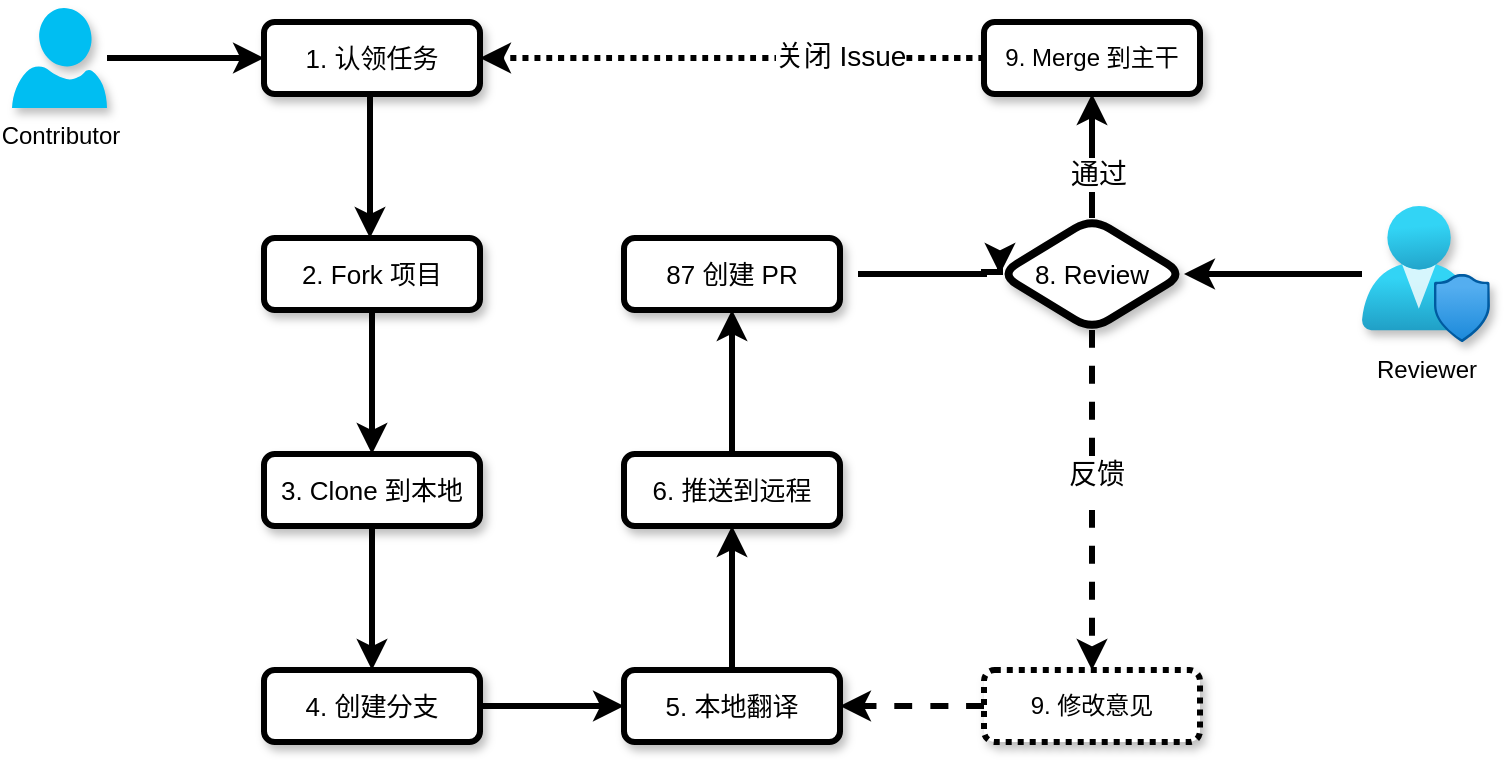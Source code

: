 <mxfile version="13.10.0" type="embed">
    <diagram id="gZoGUSCtDYWYELNRCuLn" name="Page-1">
        <mxGraphModel dx="367" dy="875" grid="1" gridSize="9" guides="1" tooltips="1" connect="1" arrows="1" fold="1" page="1" pageScale="1" pageWidth="850" pageHeight="1100" math="0" shadow="0">
            <root>
                <mxCell id="0"/>
                <mxCell id="1" parent="0"/>
                <mxCell id="29" value="" style="edgeStyle=orthogonalEdgeStyle;rounded=0;orthogonalLoop=1;jettySize=auto;html=1;exitX=0.5;exitY=1;exitDx=0;exitDy=0;strokeWidth=3;" parent="1" edge="1">
                    <mxGeometry relative="1" as="geometry">
                        <mxPoint x="258" y="108" as="sourcePoint"/>
                        <mxPoint x="258" y="180" as="targetPoint"/>
                    </mxGeometry>
                </mxCell>
                <mxCell id="2" value="&lt;font style=&quot;font-size: 13px&quot;&gt;1. 认领任务&lt;/font&gt;" style="rounded=1;whiteSpace=wrap;html=1;strokeWidth=3;shadow=1;sketch=0;glass=0;" parent="1" vertex="1">
                    <mxGeometry x="205" y="72" width="108" height="36" as="geometry"/>
                </mxCell>
                <mxCell id="26" style="edgeStyle=orthogonalEdgeStyle;rounded=0;orthogonalLoop=1;jettySize=auto;html=1;strokeWidth=3;" parent="1" source="13" target="2" edge="1">
                    <mxGeometry relative="1" as="geometry"/>
                </mxCell>
                <mxCell id="13" value="Contributor" style="verticalLabelPosition=bottom;html=1;verticalAlign=top;align=center;strokeColor=none;fillColor=#00BEF2;shape=mxgraph.azure.user;rounded=1;shadow=1;sketch=0;" parent="1" vertex="1">
                    <mxGeometry x="79" y="65" width="47.5" height="50" as="geometry"/>
                </mxCell>
                <mxCell id="55" style="edgeStyle=orthogonalEdgeStyle;curved=1;orthogonalLoop=1;jettySize=auto;html=1;entryX=1;entryY=0.5;entryDx=0;entryDy=0;strokeWidth=3;" parent="1" source="19" target="48" edge="1">
                    <mxGeometry relative="1" as="geometry"/>
                </mxCell>
                <mxCell id="19" value="Reviewer" style="aspect=fixed;html=1;points=[];align=center;image;fontSize=12;image=img/lib/azure2/management_governance/User_Privacy.svg;rounded=1;shadow=1;glass=0;sketch=0;strokeWidth=3;" parent="1" vertex="1">
                    <mxGeometry x="754" y="164" width="64" height="68" as="geometry"/>
                </mxCell>
                <mxCell id="31" style="edgeStyle=orthogonalEdgeStyle;rounded=0;orthogonalLoop=1;jettySize=auto;html=1;exitX=0.5;exitY=1;exitDx=0;exitDy=0;entryX=0.5;entryY=0;entryDx=0;entryDy=0;strokeWidth=3;" parent="1" source="28" target="30" edge="1">
                    <mxGeometry relative="1" as="geometry"/>
                </mxCell>
                <mxCell id="28" value="&lt;span style=&quot;font-size: 13px&quot;&gt;2. Fork 项目&lt;/span&gt;" style="rounded=1;whiteSpace=wrap;html=1;strokeWidth=3;shadow=1;sketch=0;glass=0;" parent="1" vertex="1">
                    <mxGeometry x="205" y="180" width="108" height="36" as="geometry"/>
                </mxCell>
                <mxCell id="33" style="edgeStyle=orthogonalEdgeStyle;rounded=0;orthogonalLoop=1;jettySize=auto;html=1;entryX=0.5;entryY=0;entryDx=0;entryDy=0;strokeWidth=3;" parent="1" source="30" target="32" edge="1">
                    <mxGeometry relative="1" as="geometry"/>
                </mxCell>
                <mxCell id="30" value="&lt;span style=&quot;font-size: 13px&quot;&gt;3. Clone 到本地&lt;/span&gt;" style="rounded=1;whiteSpace=wrap;html=1;strokeWidth=3;shadow=1;sketch=0;glass=0;" parent="1" vertex="1">
                    <mxGeometry x="205" y="288" width="108" height="36" as="geometry"/>
                </mxCell>
                <mxCell id="35" style="edgeStyle=orthogonalEdgeStyle;rounded=0;orthogonalLoop=1;jettySize=auto;html=1;exitX=1;exitY=0.5;exitDx=0;exitDy=0;entryX=0;entryY=0.5;entryDx=0;entryDy=0;strokeWidth=3;" parent="1" source="32" target="34" edge="1">
                    <mxGeometry relative="1" as="geometry"/>
                </mxCell>
                <mxCell id="32" value="&lt;span style=&quot;font-size: 13px&quot;&gt;4. 创建分支&lt;/span&gt;" style="rounded=1;whiteSpace=wrap;html=1;strokeWidth=3;shadow=1;sketch=0;glass=0;" parent="1" vertex="1">
                    <mxGeometry x="205" y="396" width="108" height="36" as="geometry"/>
                </mxCell>
                <mxCell id="43" style="edgeStyle=orthogonalEdgeStyle;rounded=0;orthogonalLoop=1;jettySize=auto;html=1;exitX=0.5;exitY=0;exitDx=0;exitDy=0;entryX=0.5;entryY=1;entryDx=0;entryDy=0;strokeWidth=3;" parent="1" source="34" target="40" edge="1">
                    <mxGeometry relative="1" as="geometry"/>
                </mxCell>
                <mxCell id="34" value="&lt;span style=&quot;font-size: 13px&quot;&gt;5. 本地翻译&lt;/span&gt;" style="rounded=1;whiteSpace=wrap;html=1;strokeWidth=3;shadow=1;sketch=0;glass=0;" parent="1" vertex="1">
                    <mxGeometry x="385" y="396" width="108" height="36" as="geometry"/>
                </mxCell>
                <mxCell id="45" style="edgeStyle=orthogonalEdgeStyle;rounded=0;orthogonalLoop=1;jettySize=auto;html=1;entryX=0.5;entryY=1;entryDx=0;entryDy=0;strokeWidth=3;" parent="1" source="40" target="44" edge="1">
                    <mxGeometry relative="1" as="geometry"/>
                </mxCell>
                <mxCell id="40" value="&lt;span style=&quot;font-size: 13px&quot;&gt;6. 推送到远程&lt;/span&gt;" style="rounded=1;whiteSpace=wrap;html=1;strokeWidth=3;shadow=1;sketch=0;glass=0;" parent="1" vertex="1">
                    <mxGeometry x="385" y="288" width="108" height="36" as="geometry"/>
                </mxCell>
                <mxCell id="47" style="edgeStyle=orthogonalEdgeStyle;rounded=0;orthogonalLoop=1;jettySize=auto;html=1;entryX=0;entryY=0.5;entryDx=0;entryDy=0;strokeWidth=3;" parent="1" target="48" edge="1">
                    <mxGeometry relative="1" as="geometry">
                        <mxPoint x="502" y="198" as="sourcePoint"/>
                        <Array as="points">
                            <mxPoint x="565" y="198"/>
                            <mxPoint x="565" y="197"/>
                        </Array>
                    </mxGeometry>
                </mxCell>
                <mxCell id="44" value="&lt;span style=&quot;font-size: 13px&quot;&gt;87 创建 PR&lt;/span&gt;" style="rounded=1;whiteSpace=wrap;html=1;strokeWidth=3;shadow=1;sketch=0;glass=0;" parent="1" vertex="1">
                    <mxGeometry x="385" y="180" width="108" height="36" as="geometry"/>
                </mxCell>
                <mxCell id="58" style="edgeStyle=orthogonalEdgeStyle;curved=1;orthogonalLoop=1;jettySize=auto;html=1;exitX=0;exitY=0.5;exitDx=0;exitDy=0;strokeWidth=3;dashed=1;dashPattern=1 1;" parent="1" source="46" target="2" edge="1">
                    <mxGeometry relative="1" as="geometry"/>
                </mxCell>
                <mxCell id="59" value="&lt;span style=&quot;font-size: 14px&quot;&gt;关闭 Issue&lt;/span&gt;" style="edgeLabel;html=1;align=center;verticalAlign=middle;resizable=0;points=[];" parent="58" vertex="1" connectable="0">
                    <mxGeometry x="-0.423" y="-1" relative="1" as="geometry">
                        <mxPoint as="offset"/>
                    </mxGeometry>
                </mxCell>
                <mxCell id="46" value="9. Merge 到主干" style="rounded=1;whiteSpace=wrap;html=1;strokeWidth=3;shadow=1;sketch=0;glass=0;" parent="1" vertex="1">
                    <mxGeometry x="565" y="72" width="108" height="36" as="geometry"/>
                </mxCell>
                <mxCell id="50" style="edgeStyle=orthogonalEdgeStyle;rounded=0;orthogonalLoop=1;jettySize=auto;html=1;exitX=0.5;exitY=0;exitDx=0;exitDy=0;strokeWidth=3;" parent="1" source="48" target="46" edge="1">
                    <mxGeometry relative="1" as="geometry"/>
                </mxCell>
                <mxCell id="56" value="&lt;font style=&quot;font-size: 14px&quot;&gt;通过&lt;/font&gt;" style="edgeLabel;html=1;align=center;verticalAlign=middle;resizable=0;points=[];" parent="50" vertex="1" connectable="0">
                    <mxGeometry x="-0.29" y="-3" relative="1" as="geometry">
                        <mxPoint as="offset"/>
                    </mxGeometry>
                </mxCell>
                <mxCell id="52" style="edgeStyle=orthogonalEdgeStyle;orthogonalLoop=1;jettySize=auto;html=1;strokeWidth=3;curved=1;dashed=1;" parent="1" source="48" target="51" edge="1">
                    <mxGeometry relative="1" as="geometry"/>
                </mxCell>
                <mxCell id="60" value="&lt;font style=&quot;font-size: 14px&quot;&gt;反馈&lt;/font&gt;" style="edgeLabel;html=1;align=center;verticalAlign=middle;resizable=0;points=[];" vertex="1" connectable="0" parent="52">
                    <mxGeometry x="-0.161" y="2" relative="1" as="geometry">
                        <mxPoint as="offset"/>
                    </mxGeometry>
                </mxCell>
                <mxCell id="48" value="&lt;span style=&quot;font-size: 13px&quot;&gt;8. Review&lt;/span&gt;" style="rhombus;whiteSpace=wrap;html=1;rounded=1;shadow=1;glass=0;sketch=0;strokeWidth=4;" parent="1" vertex="1">
                    <mxGeometry x="573" y="170" width="92" height="56" as="geometry"/>
                </mxCell>
                <mxCell id="54" style="edgeStyle=orthogonalEdgeStyle;curved=1;orthogonalLoop=1;jettySize=auto;html=1;exitX=0;exitY=0.5;exitDx=0;exitDy=0;dashed=1;strokeWidth=3;" parent="1" source="51" target="34" edge="1">
                    <mxGeometry relative="1" as="geometry"/>
                </mxCell>
                <mxCell id="51" value="9. 修改意见" style="rounded=1;whiteSpace=wrap;html=1;strokeWidth=3;shadow=1;sketch=0;glass=0;dashed=1;dashPattern=1 1;" parent="1" vertex="1">
                    <mxGeometry x="565" y="396" width="108" height="36" as="geometry"/>
                </mxCell>
            </root>
        </mxGraphModel>
    </diagram>
</mxfile>
